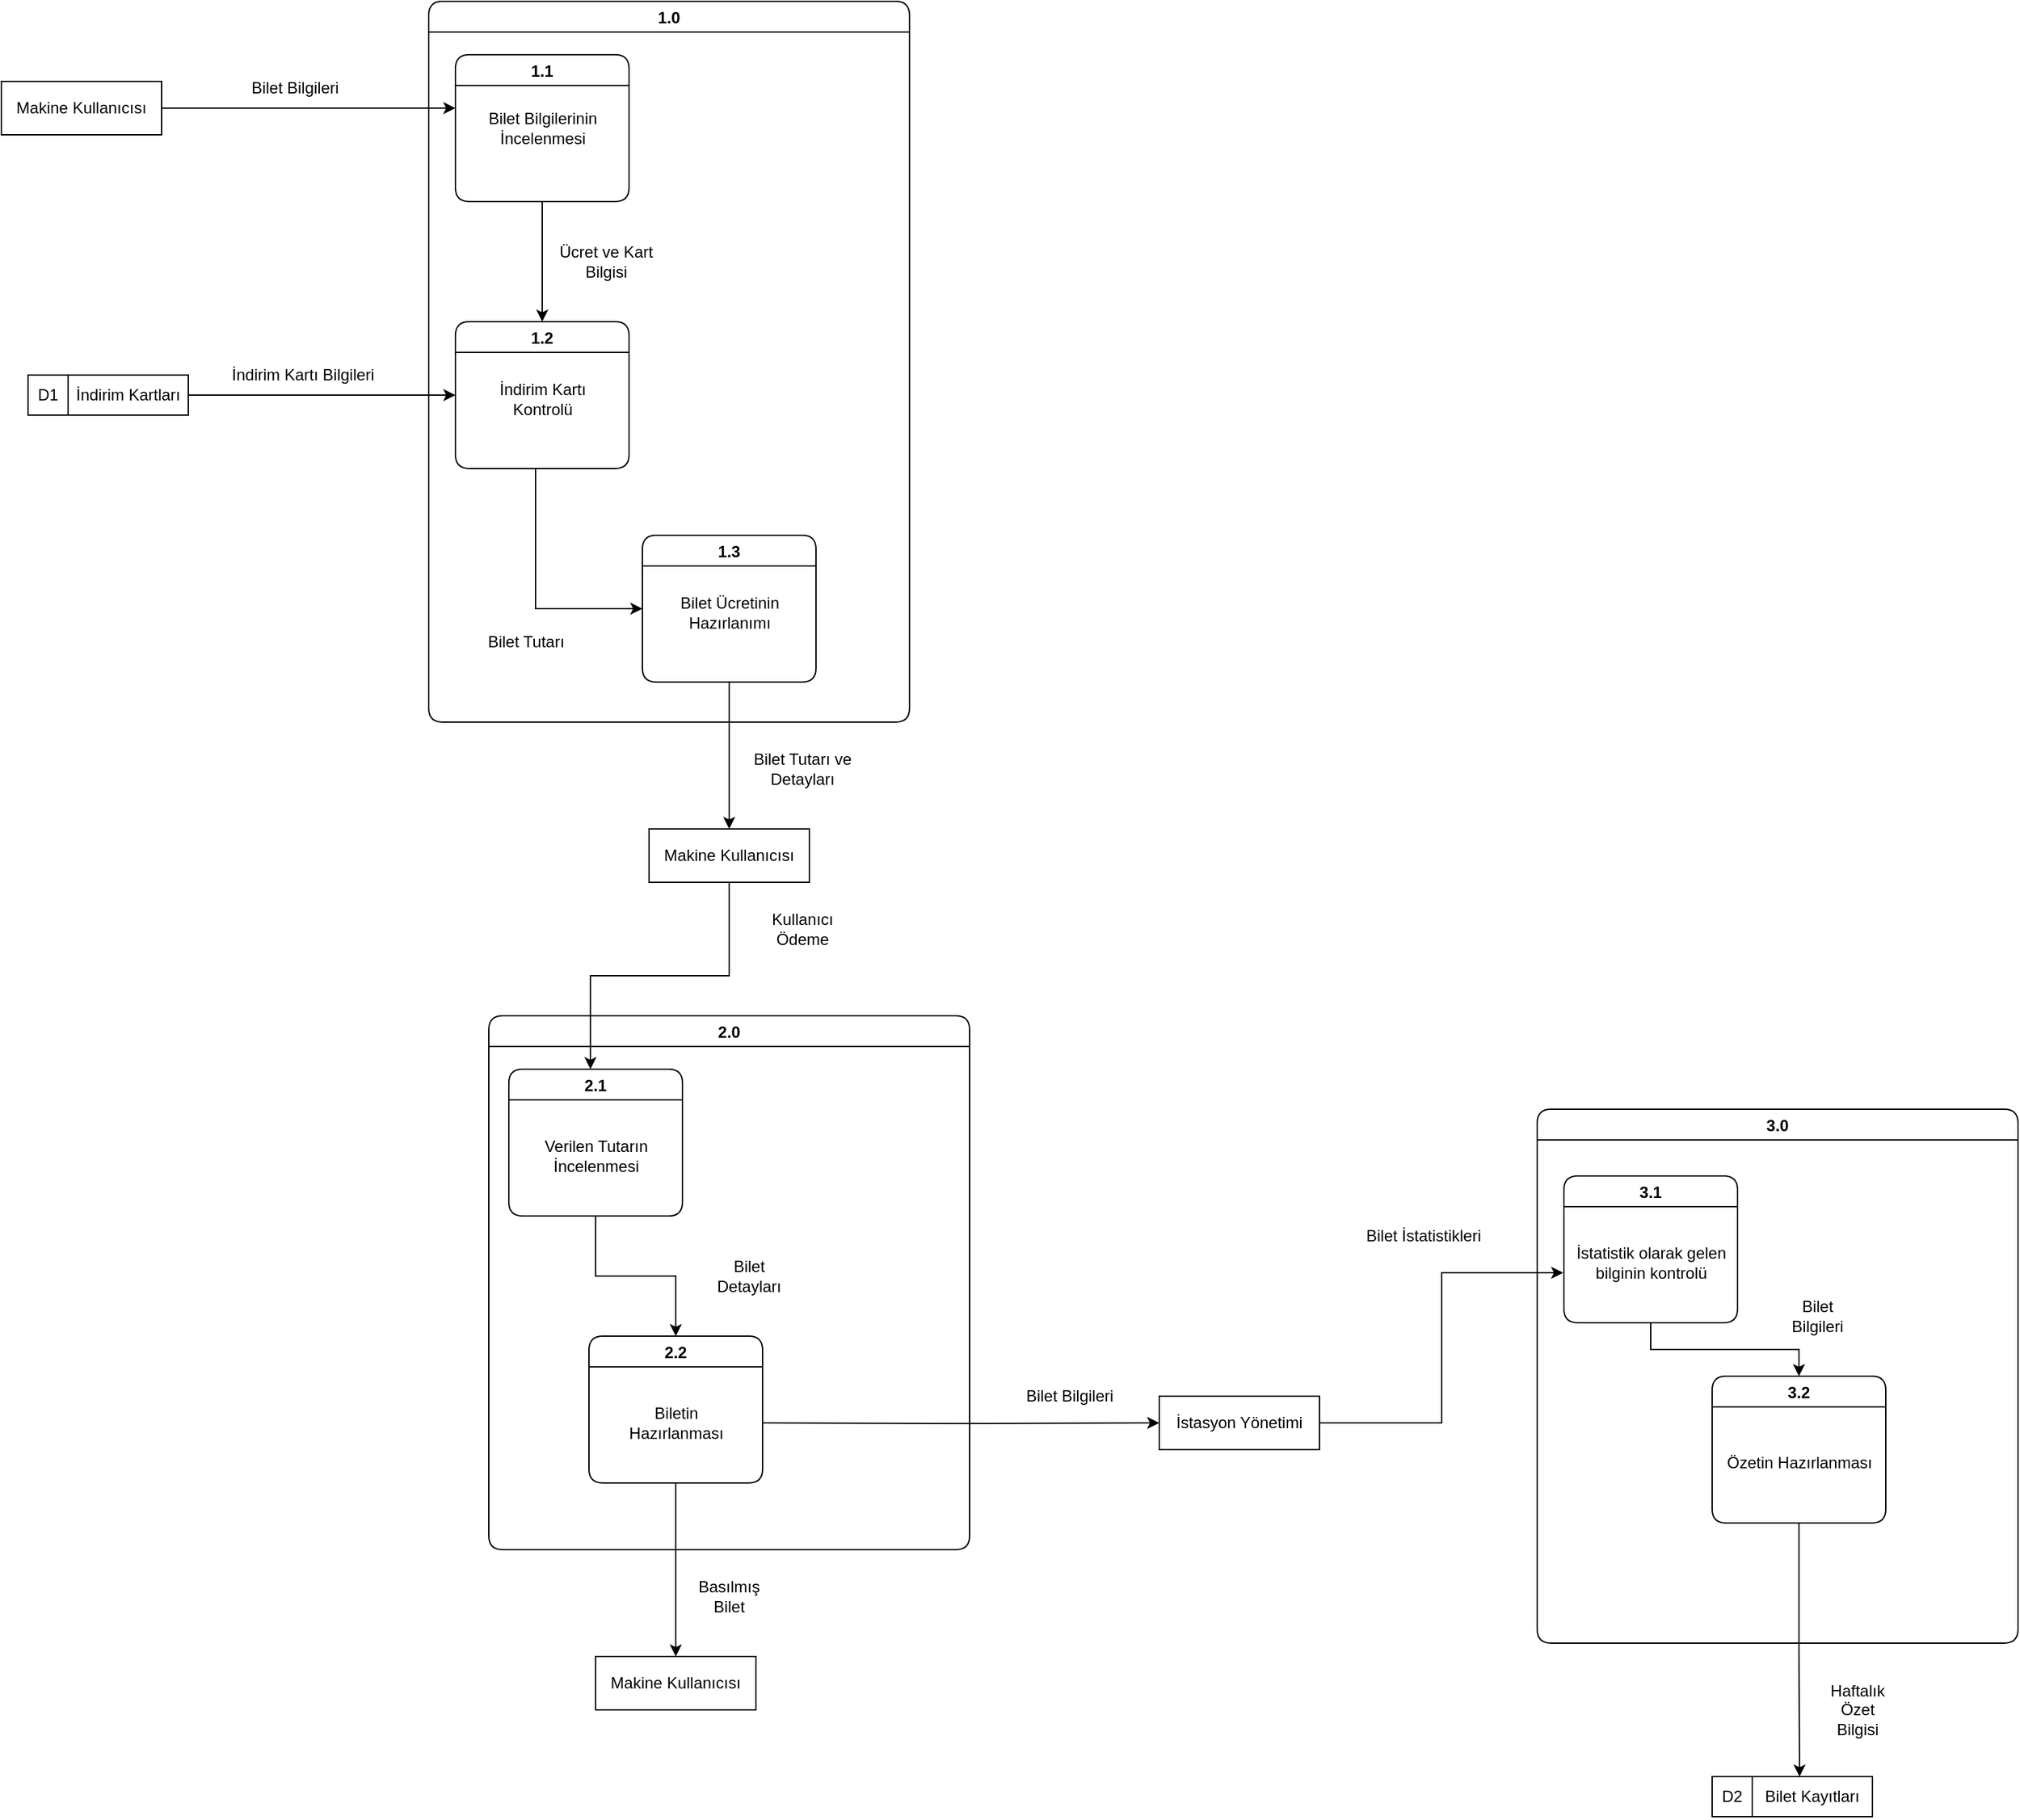 <mxfile version="16.1.2" type="device"><diagram id="_U3uqFnkTRq-Cfq3d6Es" name="Page-1"><mxGraphModel dx="2553" dy="955" grid="1" gridSize="10" guides="1" tooltips="1" connect="1" arrows="1" fold="1" page="1" pageScale="1" pageWidth="827" pageHeight="1169" math="0" shadow="0"><root><mxCell id="0"/><mxCell id="1" parent="0"/><mxCell id="amSqpAHVAM1PWs3I52_7-12" style="edgeStyle=orthogonalEdgeStyle;rounded=0;orthogonalLoop=1;jettySize=auto;html=1;" edge="1" parent="1" source="amSqpAHVAM1PWs3I52_7-1"><mxGeometry relative="1" as="geometry"><mxPoint x="300" y="200" as="targetPoint"/></mxGeometry></mxCell><mxCell id="amSqpAHVAM1PWs3I52_7-1" value="Makine Kullanıcısı" style="rounded=0;whiteSpace=wrap;html=1;" vertex="1" parent="1"><mxGeometry x="-40" y="180" width="120" height="40" as="geometry"/></mxCell><mxCell id="amSqpAHVAM1PWs3I52_7-2" value="Bilet Bilgileri" style="text;html=1;align=center;verticalAlign=middle;whiteSpace=wrap;rounded=0;" vertex="1" parent="1"><mxGeometry x="120" y="170" width="120" height="30" as="geometry"/></mxCell><mxCell id="amSqpAHVAM1PWs3I52_7-3" value="1.0" style="swimlane;rounded=1;" vertex="1" parent="1"><mxGeometry x="280" y="120" width="360" height="540" as="geometry"><mxRectangle x="510" y="100" width="50" height="23" as="alternateBounds"/></mxGeometry></mxCell><mxCell id="amSqpAHVAM1PWs3I52_7-21" style="edgeStyle=orthogonalEdgeStyle;rounded=0;orthogonalLoop=1;jettySize=auto;html=1;" edge="1" parent="amSqpAHVAM1PWs3I52_7-3" source="amSqpAHVAM1PWs3I52_7-7" target="amSqpAHVAM1PWs3I52_7-13"><mxGeometry relative="1" as="geometry"/></mxCell><mxCell id="amSqpAHVAM1PWs3I52_7-7" value="1.1" style="swimlane;rounded=1;" vertex="1" parent="amSqpAHVAM1PWs3I52_7-3"><mxGeometry x="20" y="40" width="130" height="110" as="geometry"><mxRectangle x="510" y="100" width="50" height="23" as="alternateBounds"/></mxGeometry></mxCell><mxCell id="amSqpAHVAM1PWs3I52_7-8" value="Bilet Bilgilerinin &lt;br&gt;İncelenmesi" style="text;html=1;align=center;verticalAlign=middle;resizable=0;points=[];autosize=1;" vertex="1" parent="amSqpAHVAM1PWs3I52_7-7"><mxGeometry x="15" y="40" width="100" height="30" as="geometry"/></mxCell><mxCell id="amSqpAHVAM1PWs3I52_7-27" style="edgeStyle=orthogonalEdgeStyle;rounded=0;orthogonalLoop=1;jettySize=auto;html=1;entryX=0;entryY=0.5;entryDx=0;entryDy=0;" edge="1" parent="amSqpAHVAM1PWs3I52_7-3" source="amSqpAHVAM1PWs3I52_7-13" target="amSqpAHVAM1PWs3I52_7-25"><mxGeometry relative="1" as="geometry"><Array as="points"><mxPoint x="80" y="455"/></Array></mxGeometry></mxCell><mxCell id="amSqpAHVAM1PWs3I52_7-13" value="1.2" style="swimlane;rounded=1;" vertex="1" parent="amSqpAHVAM1PWs3I52_7-3"><mxGeometry x="20" y="240" width="130" height="110" as="geometry"><mxRectangle x="510" y="100" width="50" height="23" as="alternateBounds"/></mxGeometry></mxCell><mxCell id="amSqpAHVAM1PWs3I52_7-14" value="İndirim Kartı &lt;br&gt;Kontrolü" style="text;html=1;align=center;verticalAlign=middle;resizable=0;points=[];autosize=1;" vertex="1" parent="amSqpAHVAM1PWs3I52_7-13"><mxGeometry x="25" y="42.5" width="80" height="30" as="geometry"/></mxCell><mxCell id="amSqpAHVAM1PWs3I52_7-24" value="Ücret ve Kart Bilgisi" style="text;html=1;strokeColor=none;fillColor=none;align=center;verticalAlign=middle;whiteSpace=wrap;rounded=0;" vertex="1" parent="amSqpAHVAM1PWs3I52_7-3"><mxGeometry x="90" y="180" width="86" height="30" as="geometry"/></mxCell><mxCell id="amSqpAHVAM1PWs3I52_7-25" value="1.3" style="swimlane;rounded=1;" vertex="1" parent="amSqpAHVAM1PWs3I52_7-3"><mxGeometry x="160" y="400" width="130" height="110" as="geometry"><mxRectangle x="510" y="100" width="50" height="23" as="alternateBounds"/></mxGeometry></mxCell><mxCell id="amSqpAHVAM1PWs3I52_7-26" value="Bilet Ücretinin&lt;br&gt;Hazırlanımı" style="text;html=1;align=center;verticalAlign=middle;resizable=0;points=[];autosize=1;" vertex="1" parent="amSqpAHVAM1PWs3I52_7-25"><mxGeometry x="20" y="42.5" width="90" height="30" as="geometry"/></mxCell><mxCell id="amSqpAHVAM1PWs3I52_7-87" value="Bilet Tutarı" style="text;html=1;strokeColor=none;fillColor=none;align=center;verticalAlign=middle;whiteSpace=wrap;rounded=0;" vertex="1" parent="amSqpAHVAM1PWs3I52_7-3"><mxGeometry x="30" y="465" width="86" height="30" as="geometry"/></mxCell><mxCell id="amSqpAHVAM1PWs3I52_7-16" value="" style="rounded=0;whiteSpace=wrap;html=1;" vertex="1" parent="1"><mxGeometry x="-20" y="400" width="120" height="30" as="geometry"/></mxCell><mxCell id="amSqpAHVAM1PWs3I52_7-17" value="" style="endArrow=none;html=1;rounded=0;exitX=0.25;exitY=1;exitDx=0;exitDy=0;entryX=0.25;entryY=0;entryDx=0;entryDy=0;" edge="1" parent="1" source="amSqpAHVAM1PWs3I52_7-16" target="amSqpAHVAM1PWs3I52_7-16"><mxGeometry width="50" height="50" relative="1" as="geometry"><mxPoint x="10" y="440" as="sourcePoint"/><mxPoint x="10" y="390" as="targetPoint"/><Array as="points"><mxPoint x="10" y="415"/></Array></mxGeometry></mxCell><mxCell id="amSqpAHVAM1PWs3I52_7-18" value="D1" style="text;html=1;align=center;verticalAlign=middle;whiteSpace=wrap;rounded=0;" vertex="1" parent="1"><mxGeometry x="-20" y="402.5" width="30" height="25" as="geometry"/></mxCell><mxCell id="amSqpAHVAM1PWs3I52_7-20" style="edgeStyle=orthogonalEdgeStyle;rounded=0;orthogonalLoop=1;jettySize=auto;html=1;entryX=0;entryY=0.5;entryDx=0;entryDy=0;" edge="1" parent="1" source="amSqpAHVAM1PWs3I52_7-19" target="amSqpAHVAM1PWs3I52_7-13"><mxGeometry relative="1" as="geometry"/></mxCell><mxCell id="amSqpAHVAM1PWs3I52_7-19" value="İndirim Kartları" style="text;html=1;align=center;verticalAlign=middle;whiteSpace=wrap;rounded=0;" vertex="1" parent="1"><mxGeometry x="10" y="400" width="90" height="30" as="geometry"/></mxCell><mxCell id="amSqpAHVAM1PWs3I52_7-22" value="İndirim Kartı Bilgileri" style="text;html=1;strokeColor=none;fillColor=none;align=center;verticalAlign=middle;whiteSpace=wrap;rounded=0;" vertex="1" parent="1"><mxGeometry x="131" y="385" width="110" height="30" as="geometry"/></mxCell><mxCell id="amSqpAHVAM1PWs3I52_7-28" value="Makine Kullanıcısı" style="rounded=0;whiteSpace=wrap;html=1;" vertex="1" parent="1"><mxGeometry x="445" y="740" width="120" height="40" as="geometry"/></mxCell><mxCell id="amSqpAHVAM1PWs3I52_7-32" style="edgeStyle=orthogonalEdgeStyle;rounded=0;orthogonalLoop=1;jettySize=auto;html=1;entryX=0.5;entryY=0;entryDx=0;entryDy=0;" edge="1" parent="1" source="amSqpAHVAM1PWs3I52_7-25" target="amSqpAHVAM1PWs3I52_7-28"><mxGeometry relative="1" as="geometry"/></mxCell><mxCell id="amSqpAHVAM1PWs3I52_7-33" value="Bilet Tutarı ve Detayları" style="text;html=1;strokeColor=none;fillColor=none;align=center;verticalAlign=middle;whiteSpace=wrap;rounded=0;" vertex="1" parent="1"><mxGeometry x="520" y="680" width="80" height="30" as="geometry"/></mxCell><mxCell id="amSqpAHVAM1PWs3I52_7-38" value="Kullanıcı Ödeme" style="text;html=1;strokeColor=none;fillColor=none;align=center;verticalAlign=middle;whiteSpace=wrap;rounded=0;" vertex="1" parent="1"><mxGeometry x="520" y="800" width="80" height="30" as="geometry"/></mxCell><mxCell id="amSqpAHVAM1PWs3I52_7-39" value="2.0" style="swimlane;rounded=1;startSize=23;" vertex="1" parent="1"><mxGeometry x="325" y="880" width="360" height="400" as="geometry"><mxRectangle x="510" y="100" width="50" height="23" as="alternateBounds"/></mxGeometry></mxCell><mxCell id="amSqpAHVAM1PWs3I52_7-58" style="edgeStyle=orthogonalEdgeStyle;rounded=0;orthogonalLoop=1;jettySize=auto;html=1;entryX=0.5;entryY=0;entryDx=0;entryDy=0;" edge="1" parent="amSqpAHVAM1PWs3I52_7-39" source="amSqpAHVAM1PWs3I52_7-49" target="amSqpAHVAM1PWs3I52_7-56"><mxGeometry relative="1" as="geometry"/></mxCell><mxCell id="amSqpAHVAM1PWs3I52_7-49" value="2.1" style="swimlane;rounded=1;" vertex="1" parent="amSqpAHVAM1PWs3I52_7-39"><mxGeometry x="15" y="40" width="130" height="110" as="geometry"><mxRectangle x="510" y="100" width="50" height="23" as="alternateBounds"/></mxGeometry></mxCell><mxCell id="amSqpAHVAM1PWs3I52_7-50" value="Verilen Tutarın &lt;br&gt;İncelenmesi" style="text;html=1;align=center;verticalAlign=middle;resizable=0;points=[];autosize=1;" vertex="1" parent="amSqpAHVAM1PWs3I52_7-49"><mxGeometry x="20" y="50" width="90" height="30" as="geometry"/></mxCell><mxCell id="amSqpAHVAM1PWs3I52_7-56" value="2.2" style="swimlane;rounded=1;" vertex="1" parent="amSqpAHVAM1PWs3I52_7-39"><mxGeometry x="75" y="240" width="130" height="110" as="geometry"><mxRectangle x="510" y="100" width="50" height="23" as="alternateBounds"/></mxGeometry></mxCell><mxCell id="amSqpAHVAM1PWs3I52_7-57" value="Biletin &lt;br&gt;Hazırlanması" style="text;html=1;align=center;verticalAlign=middle;resizable=0;points=[];autosize=1;" vertex="1" parent="amSqpAHVAM1PWs3I52_7-56"><mxGeometry x="20" y="50" width="90" height="30" as="geometry"/></mxCell><mxCell id="amSqpAHVAM1PWs3I52_7-86" value="Bilet Detayları" style="text;html=1;strokeColor=none;fillColor=none;align=center;verticalAlign=middle;whiteSpace=wrap;rounded=0;" vertex="1" parent="amSqpAHVAM1PWs3I52_7-39"><mxGeometry x="165" y="180" width="60" height="30" as="geometry"/></mxCell><mxCell id="amSqpAHVAM1PWs3I52_7-55" style="edgeStyle=orthogonalEdgeStyle;rounded=0;orthogonalLoop=1;jettySize=auto;html=1;entryX=0.47;entryY=0;entryDx=0;entryDy=0;entryPerimeter=0;" edge="1" parent="1" source="amSqpAHVAM1PWs3I52_7-28" target="amSqpAHVAM1PWs3I52_7-49"><mxGeometry relative="1" as="geometry"/></mxCell><mxCell id="amSqpAHVAM1PWs3I52_7-61" value="Makine Kullanıcısı" style="rounded=0;whiteSpace=wrap;html=1;" vertex="1" parent="1"><mxGeometry x="405" y="1360" width="120" height="40" as="geometry"/></mxCell><mxCell id="amSqpAHVAM1PWs3I52_7-62" style="edgeStyle=orthogonalEdgeStyle;rounded=0;orthogonalLoop=1;jettySize=auto;html=1;entryX=0.5;entryY=0;entryDx=0;entryDy=0;" edge="1" parent="1" source="amSqpAHVAM1PWs3I52_7-56" target="amSqpAHVAM1PWs3I52_7-61"><mxGeometry relative="1" as="geometry"/></mxCell><mxCell id="amSqpAHVAM1PWs3I52_7-63" value="Basılmış Bilet" style="text;html=1;strokeColor=none;fillColor=none;align=center;verticalAlign=middle;whiteSpace=wrap;rounded=0;" vertex="1" parent="1"><mxGeometry x="475" y="1300" width="60" height="30" as="geometry"/></mxCell><mxCell id="amSqpAHVAM1PWs3I52_7-73" style="edgeStyle=orthogonalEdgeStyle;rounded=0;orthogonalLoop=1;jettySize=auto;html=1;entryX=-0.004;entryY=0.75;entryDx=0;entryDy=0;entryPerimeter=0;" edge="1" parent="1" source="amSqpAHVAM1PWs3I52_7-64" target="amSqpAHVAM1PWs3I52_7-75"><mxGeometry relative="1" as="geometry"><mxPoint x="1110" y="1185" as="targetPoint"/></mxGeometry></mxCell><mxCell id="amSqpAHVAM1PWs3I52_7-64" value="İstasyon Yönetimi" style="rounded=0;whiteSpace=wrap;html=1;" vertex="1" parent="1"><mxGeometry x="827" y="1165" width="120" height="40" as="geometry"/></mxCell><mxCell id="amSqpAHVAM1PWs3I52_7-65" style="edgeStyle=orthogonalEdgeStyle;rounded=0;orthogonalLoop=1;jettySize=auto;html=1;entryX=0;entryY=0.5;entryDx=0;entryDy=0;" edge="1" parent="1" target="amSqpAHVAM1PWs3I52_7-64"><mxGeometry relative="1" as="geometry"><mxPoint x="740" y="1185" as="targetPoint"/><mxPoint x="530" y="1185" as="sourcePoint"/></mxGeometry></mxCell><mxCell id="amSqpAHVAM1PWs3I52_7-66" value="Bilet Bilgileri" style="text;html=1;strokeColor=none;fillColor=none;align=center;verticalAlign=middle;whiteSpace=wrap;rounded=0;" vertex="1" parent="1"><mxGeometry x="720" y="1150" width="80" height="30" as="geometry"/></mxCell><mxCell id="amSqpAHVAM1PWs3I52_7-67" value="3.0" style="swimlane;rounded=1;startSize=23;" vertex="1" parent="1"><mxGeometry x="1110" y="950" width="360" height="400" as="geometry"><mxRectangle x="510" y="100" width="50" height="23" as="alternateBounds"/></mxGeometry></mxCell><mxCell id="amSqpAHVAM1PWs3I52_7-78" style="edgeStyle=orthogonalEdgeStyle;rounded=0;orthogonalLoop=1;jettySize=auto;html=1;entryX=0.5;entryY=0;entryDx=0;entryDy=0;" edge="1" parent="amSqpAHVAM1PWs3I52_7-67" source="amSqpAHVAM1PWs3I52_7-74" target="amSqpAHVAM1PWs3I52_7-76"><mxGeometry relative="1" as="geometry"/></mxCell><mxCell id="amSqpAHVAM1PWs3I52_7-74" value="3.1" style="swimlane;rounded=1;" vertex="1" parent="amSqpAHVAM1PWs3I52_7-67"><mxGeometry x="20" y="50" width="130" height="110" as="geometry"><mxRectangle x="510" y="100" width="50" height="23" as="alternateBounds"/></mxGeometry></mxCell><mxCell id="amSqpAHVAM1PWs3I52_7-75" value="İstatistik olarak gelen &lt;br&gt;bilginin kontrolü" style="text;html=1;align=center;verticalAlign=middle;resizable=0;points=[];autosize=1;" vertex="1" parent="amSqpAHVAM1PWs3I52_7-74"><mxGeometry y="50" width="130" height="30" as="geometry"/></mxCell><mxCell id="amSqpAHVAM1PWs3I52_7-76" value="3.2" style="swimlane;rounded=1;" vertex="1" parent="amSqpAHVAM1PWs3I52_7-67"><mxGeometry x="131" y="200" width="130" height="110" as="geometry"><mxRectangle x="510" y="100" width="50" height="23" as="alternateBounds"/></mxGeometry></mxCell><mxCell id="amSqpAHVAM1PWs3I52_7-77" value="Özetin Hazırlanması" style="text;html=1;align=center;verticalAlign=middle;resizable=0;points=[];autosize=1;" vertex="1" parent="amSqpAHVAM1PWs3I52_7-76"><mxGeometry x="5" y="55" width="120" height="20" as="geometry"/></mxCell><mxCell id="amSqpAHVAM1PWs3I52_7-88" value="Bilet Bilgileri" style="text;html=1;strokeColor=none;fillColor=none;align=center;verticalAlign=middle;whiteSpace=wrap;rounded=0;" vertex="1" parent="amSqpAHVAM1PWs3I52_7-67"><mxGeometry x="180" y="140" width="60" height="30" as="geometry"/></mxCell><mxCell id="amSqpAHVAM1PWs3I52_7-79" value="" style="rounded=0;whiteSpace=wrap;html=1;" vertex="1" parent="1"><mxGeometry x="1241" y="1450" width="120" height="30" as="geometry"/></mxCell><mxCell id="amSqpAHVAM1PWs3I52_7-80" value="" style="endArrow=none;html=1;rounded=0;exitX=0.25;exitY=1;exitDx=0;exitDy=0;entryX=0.25;entryY=0;entryDx=0;entryDy=0;" edge="1" parent="1" source="amSqpAHVAM1PWs3I52_7-79" target="amSqpAHVAM1PWs3I52_7-79"><mxGeometry width="50" height="50" relative="1" as="geometry"><mxPoint x="1271" y="1490" as="sourcePoint"/><mxPoint x="1271" y="1440" as="targetPoint"/><Array as="points"><mxPoint x="1271" y="1465"/></Array></mxGeometry></mxCell><mxCell id="amSqpAHVAM1PWs3I52_7-81" value="D2" style="text;html=1;align=center;verticalAlign=middle;whiteSpace=wrap;rounded=0;" vertex="1" parent="1"><mxGeometry x="1241" y="1452.5" width="30" height="25" as="geometry"/></mxCell><mxCell id="amSqpAHVAM1PWs3I52_7-82" value="Bilet Kayıtları" style="text;html=1;align=center;verticalAlign=middle;whiteSpace=wrap;rounded=0;" vertex="1" parent="1"><mxGeometry x="1271" y="1450" width="90" height="30" as="geometry"/></mxCell><mxCell id="amSqpAHVAM1PWs3I52_7-83" style="edgeStyle=orthogonalEdgeStyle;rounded=0;orthogonalLoop=1;jettySize=auto;html=1;entryX=0.394;entryY=-0.001;entryDx=0;entryDy=0;entryPerimeter=0;" edge="1" parent="1" source="amSqpAHVAM1PWs3I52_7-76" target="amSqpAHVAM1PWs3I52_7-82"><mxGeometry relative="1" as="geometry"/></mxCell><mxCell id="amSqpAHVAM1PWs3I52_7-84" value="Bilet İstatistikleri" style="text;html=1;strokeColor=none;fillColor=none;align=center;verticalAlign=middle;whiteSpace=wrap;rounded=0;" vertex="1" parent="1"><mxGeometry x="980" y="1030" width="90" height="30" as="geometry"/></mxCell><mxCell id="amSqpAHVAM1PWs3I52_7-85" value="Haftalık Özet Bilgisi" style="text;html=1;strokeColor=none;fillColor=none;align=center;verticalAlign=middle;whiteSpace=wrap;rounded=0;" vertex="1" parent="1"><mxGeometry x="1320" y="1385" width="60" height="30" as="geometry"/></mxCell></root></mxGraphModel></diagram></mxfile>